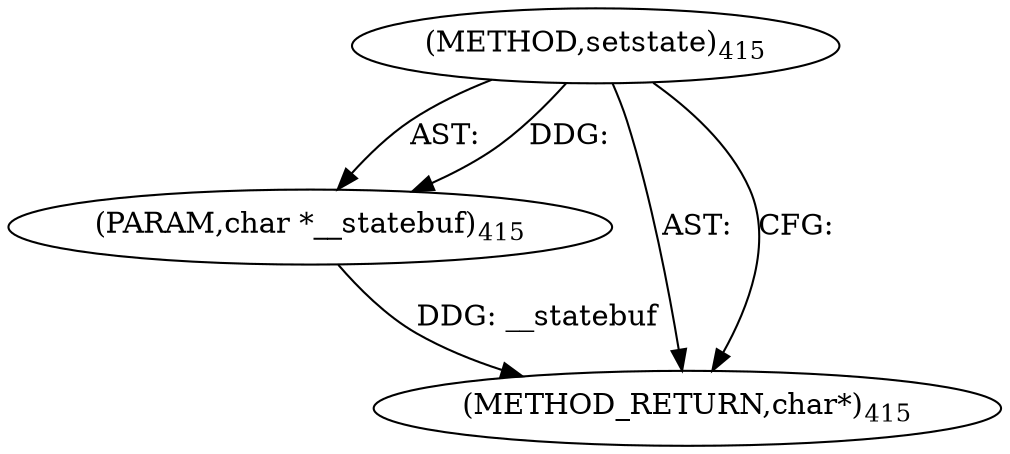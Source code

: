 digraph "setstate" {  
"4794" [label = <(METHOD,setstate)<SUB>415</SUB>> ]
"4795" [label = <(PARAM,char *__statebuf)<SUB>415</SUB>> ]
"4796" [label = <(METHOD_RETURN,char*)<SUB>415</SUB>> ]
  "4794" -> "4795"  [ label = "AST: "] 
  "4794" -> "4796"  [ label = "AST: "] 
  "4794" -> "4796"  [ label = "CFG: "] 
  "4795" -> "4796"  [ label = "DDG: __statebuf"] 
  "4794" -> "4795"  [ label = "DDG: "] 
}
